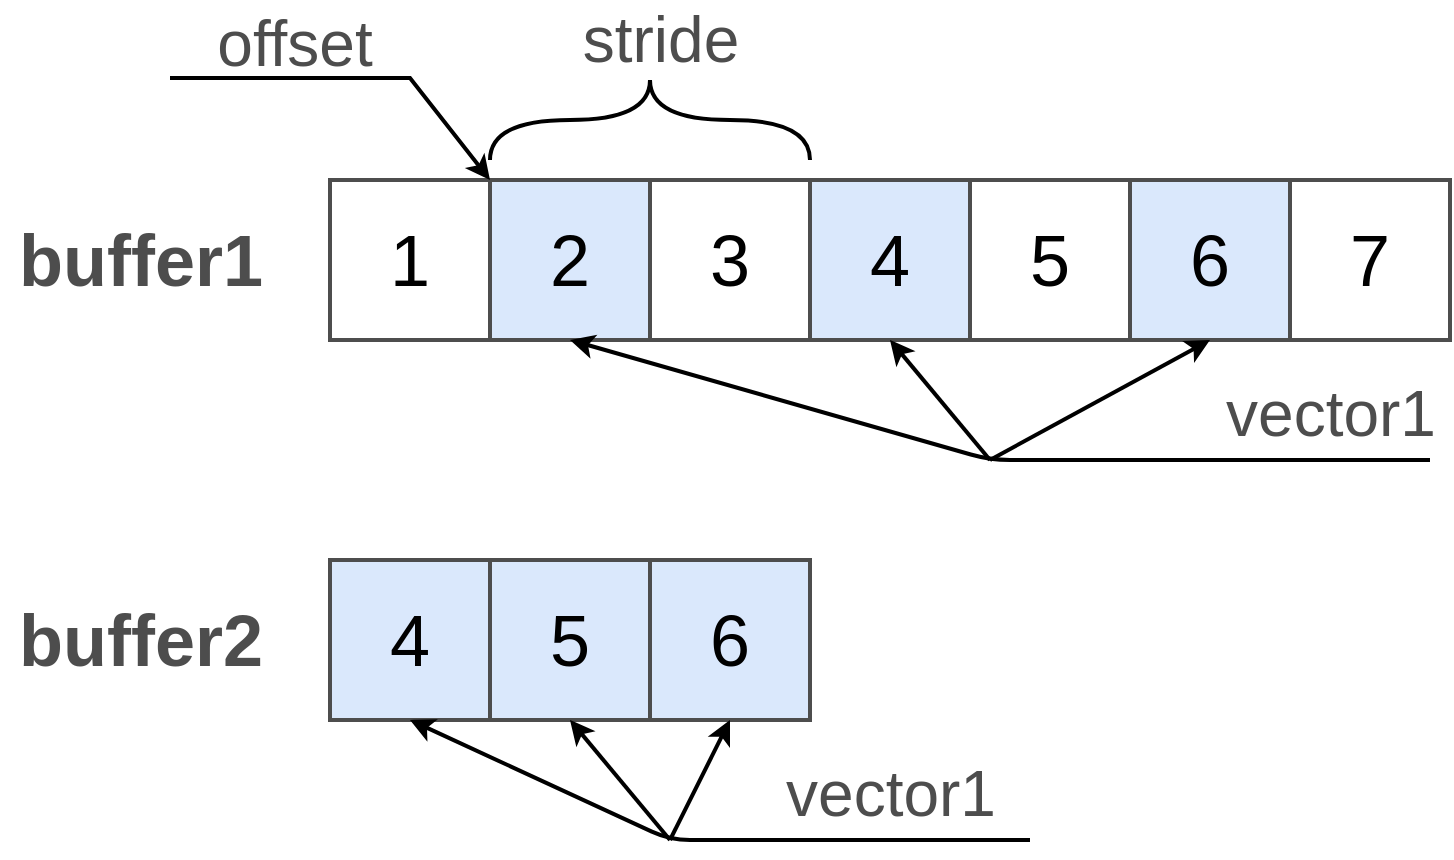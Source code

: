 <mxfile version="12.9.5" type="device" pages="2"><diagram id="aTM8LPScuUAz38lEN0Za" name="Variant 1"><mxGraphModel dx="1102" dy="621" grid="1" gridSize="10" guides="1" tooltips="1" connect="1" arrows="1" fold="1" page="1" pageScale="1" pageWidth="850" pageHeight="1100" math="0" shadow="0"><root><mxCell id="0"/><mxCell id="1" parent="0"/><mxCell id="53pj-5W00oCU04HnvwH--1" value="1" style="whiteSpace=wrap;html=1;aspect=fixed;strokeWidth=2;fontSize=36;strokeColor=#4D4D4D;" parent="1" vertex="1"><mxGeometry x="200" y="200" width="80" height="80" as="geometry"/></mxCell><mxCell id="53pj-5W00oCU04HnvwH--2" value="2" style="whiteSpace=wrap;html=1;aspect=fixed;strokeWidth=2;fontSize=36;fillColor=#dae8fc;strokeColor=#4D4D4D;" parent="1" vertex="1"><mxGeometry x="280" y="200" width="80" height="80" as="geometry"/></mxCell><mxCell id="53pj-5W00oCU04HnvwH--3" value="3" style="whiteSpace=wrap;html=1;aspect=fixed;strokeWidth=2;fontSize=36;strokeColor=#4D4D4D;" parent="1" vertex="1"><mxGeometry x="360" y="200" width="80" height="80" as="geometry"/></mxCell><mxCell id="53pj-5W00oCU04HnvwH--4" value="4" style="whiteSpace=wrap;html=1;aspect=fixed;strokeWidth=2;fontSize=36;fillColor=#dae8fc;strokeColor=#4D4D4D;" parent="1" vertex="1"><mxGeometry x="440" y="200" width="80" height="80" as="geometry"/></mxCell><mxCell id="53pj-5W00oCU04HnvwH--5" value="5" style="whiteSpace=wrap;html=1;aspect=fixed;strokeWidth=2;fontSize=36;strokeColor=#4D4D4D;" parent="1" vertex="1"><mxGeometry x="520" y="200" width="80" height="80" as="geometry"/></mxCell><mxCell id="53pj-5W00oCU04HnvwH--6" value="6" style="whiteSpace=wrap;html=1;aspect=fixed;strokeWidth=2;fontSize=36;fillColor=#dae8fc;strokeColor=#4D4D4D;" parent="1" vertex="1"><mxGeometry x="600" y="200" width="80" height="80" as="geometry"/></mxCell><mxCell id="53pj-5W00oCU04HnvwH--7" value="7" style="whiteSpace=wrap;html=1;aspect=fixed;strokeWidth=2;fontSize=36;strokeColor=#4D4D4D;" parent="1" vertex="1"><mxGeometry x="680" y="200" width="80" height="80" as="geometry"/></mxCell><mxCell id="53pj-5W00oCU04HnvwH--8" value="4" style="whiteSpace=wrap;html=1;aspect=fixed;strokeWidth=2;fontSize=36;fillColor=#dae8fc;strokeColor=#4D4D4D;" parent="1" vertex="1"><mxGeometry x="200" y="390" width="80" height="80" as="geometry"/></mxCell><mxCell id="53pj-5W00oCU04HnvwH--9" value="5" style="whiteSpace=wrap;html=1;aspect=fixed;strokeWidth=2;fontSize=36;fillColor=#dae8fc;strokeColor=#4D4D4D;" parent="1" vertex="1"><mxGeometry x="280" y="390" width="80" height="80" as="geometry"/></mxCell><mxCell id="53pj-5W00oCU04HnvwH--10" value="6" style="whiteSpace=wrap;html=1;aspect=fixed;strokeWidth=2;fontSize=36;fillColor=#dae8fc;strokeColor=#4D4D4D;" parent="1" vertex="1"><mxGeometry x="360" y="390" width="80" height="80" as="geometry"/></mxCell><mxCell id="53pj-5W00oCU04HnvwH--11" value="buffer2" style="text;html=1;align=center;verticalAlign=middle;resizable=0;points=[];autosize=1;fontSize=36;fontColor=#4D4D4D;fontStyle=1" parent="1" vertex="1"><mxGeometry x="35" y="405" width="140" height="50" as="geometry"/></mxCell><mxCell id="53pj-5W00oCU04HnvwH--12" value="buffer1" style="text;html=1;align=center;verticalAlign=middle;resizable=0;points=[];autosize=1;fontSize=36;fontColor=#4D4D4D;fontStyle=1" parent="1" vertex="1"><mxGeometry x="35" y="215" width="140" height="50" as="geometry"/></mxCell><mxCell id="eV_iuUyqOxmegbtJqlsC-6" value="" style="endArrow=classic;html=1;strokeWidth=2;fontSize=36;fontColor=#4D4D4D;entryX=0;entryY=0;entryDx=0;entryDy=0;rounded=0;" parent="1" target="53pj-5W00oCU04HnvwH--2" edge="1"><mxGeometry width="50" height="50" relative="1" as="geometry"><mxPoint x="120" y="149" as="sourcePoint"/><mxPoint x="280" y="189" as="targetPoint"/><Array as="points"><mxPoint x="240" y="149"/></Array></mxGeometry></mxCell><mxCell id="eV_iuUyqOxmegbtJqlsC-7" value="offset" style="text;html=1;align=center;verticalAlign=middle;resizable=0;points=[];autosize=1;fontSize=32;fontColor=#4D4D4D;" parent="1" vertex="1"><mxGeometry x="137" y="112" width="90" height="40" as="geometry"/></mxCell><mxCell id="eV_iuUyqOxmegbtJqlsC-8" value="" style="endArrow=none;html=1;strokeWidth=2;fontSize=32;fontColor=#4D4D4D;curved=1;" parent="1" edge="1"><mxGeometry width="50" height="50" relative="1" as="geometry"><mxPoint x="280" y="190" as="sourcePoint"/><mxPoint x="360" y="150" as="targetPoint"/><Array as="points"><mxPoint x="280" y="170"/><mxPoint x="360" y="170"/></Array></mxGeometry></mxCell><mxCell id="eV_iuUyqOxmegbtJqlsC-9" value="" style="endArrow=none;html=1;strokeWidth=2;fontSize=32;fontColor=#4D4D4D;curved=1;" parent="1" edge="1"><mxGeometry width="50" height="50" relative="1" as="geometry"><mxPoint x="360" y="150" as="sourcePoint"/><mxPoint x="440" y="190" as="targetPoint"/><Array as="points"><mxPoint x="360" y="170"/><mxPoint x="440" y="170"/></Array></mxGeometry></mxCell><mxCell id="eV_iuUyqOxmegbtJqlsC-10" value="stride" style="text;html=1;align=center;verticalAlign=middle;resizable=0;points=[];autosize=1;fontSize=32;fontColor=#4D4D4D;" parent="1" vertex="1"><mxGeometry x="320" y="110" width="90" height="40" as="geometry"/></mxCell><mxCell id="eV_iuUyqOxmegbtJqlsC-13" value="" style="endArrow=classic;html=1;strokeWidth=2;fontSize=32;fontColor=#4D4D4D;entryX=0.5;entryY=1;entryDx=0;entryDy=0;" parent="1" target="53pj-5W00oCU04HnvwH--2" edge="1"><mxGeometry width="50" height="50" relative="1" as="geometry"><mxPoint x="750" y="340" as="sourcePoint"/><mxPoint x="400" y="320" as="targetPoint"/><Array as="points"><mxPoint x="530" y="340"/></Array></mxGeometry></mxCell><mxCell id="lt7U9gZc8e1oX0yaDajk-1" value="vector1" style="text;html=1;align=center;verticalAlign=middle;resizable=0;points=[];autosize=1;fontSize=32;fontColor=#4D4D4D;" parent="1" vertex="1"><mxGeometry x="640" y="297" width="120" height="40" as="geometry"/></mxCell><mxCell id="lt7U9gZc8e1oX0yaDajk-2" value="" style="endArrow=classic;html=1;strokeWidth=2;fontSize=32;fontColor=#4D4D4D;entryX=0.5;entryY=1;entryDx=0;entryDy=0;" parent="1" target="53pj-5W00oCU04HnvwH--6" edge="1"><mxGeometry width="50" height="50" relative="1" as="geometry"><mxPoint x="530" y="340" as="sourcePoint"/><mxPoint x="400" y="320" as="targetPoint"/></mxGeometry></mxCell><mxCell id="lt7U9gZc8e1oX0yaDajk-3" value="" style="endArrow=classic;html=1;strokeWidth=2;fontSize=32;fontColor=#4D4D4D;entryX=0.5;entryY=1;entryDx=0;entryDy=0;" parent="1" target="53pj-5W00oCU04HnvwH--4" edge="1"><mxGeometry width="50" height="50" relative="1" as="geometry"><mxPoint x="530" y="340" as="sourcePoint"/><mxPoint x="400" y="320" as="targetPoint"/></mxGeometry></mxCell><mxCell id="lt7U9gZc8e1oX0yaDajk-7" value="" style="endArrow=classic;html=1;strokeWidth=2;fontSize=32;fontColor=#4D4D4D;entryX=0.5;entryY=1;entryDx=0;entryDy=0;" parent="1" target="53pj-5W00oCU04HnvwH--8" edge="1"><mxGeometry width="50" height="50" relative="1" as="geometry"><mxPoint x="550" y="530" as="sourcePoint"/><mxPoint x="160" y="470" as="targetPoint"/><Array as="points"><mxPoint x="370" y="530"/></Array></mxGeometry></mxCell><mxCell id="lt7U9gZc8e1oX0yaDajk-8" value="vector1" style="text;html=1;align=center;verticalAlign=middle;resizable=0;points=[];autosize=1;fontSize=32;fontColor=#4D4D4D;" parent="1" vertex="1"><mxGeometry x="420" y="487" width="120" height="40" as="geometry"/></mxCell><mxCell id="lt7U9gZc8e1oX0yaDajk-9" value="" style="endArrow=classic;html=1;strokeWidth=2;fontSize=32;fontColor=#4D4D4D;entryX=0.5;entryY=1;entryDx=0;entryDy=0;" parent="1" target="53pj-5W00oCU04HnvwH--10" edge="1"><mxGeometry width="50" height="50" relative="1" as="geometry"><mxPoint x="370" y="530" as="sourcePoint"/><mxPoint x="480" y="470" as="targetPoint"/></mxGeometry></mxCell><mxCell id="lt7U9gZc8e1oX0yaDajk-10" value="" style="endArrow=classic;html=1;strokeWidth=2;fontSize=32;fontColor=#4D4D4D;entryX=0.5;entryY=1;entryDx=0;entryDy=0;" parent="1" edge="1"><mxGeometry width="50" height="50" relative="1" as="geometry"><mxPoint x="370" y="530" as="sourcePoint"/><mxPoint x="320" y="470" as="targetPoint"/></mxGeometry></mxCell></root></mxGraphModel></diagram><diagram id="rYY_G4lO-OoI_OlC9Ofb" name="Variant 2"><mxGraphModel dx="2204" dy="1242" grid="1" gridSize="10" guides="1" tooltips="1" connect="1" arrows="1" fold="1" page="1" pageScale="1" pageWidth="850" pageHeight="1100" math="0" shadow="0"><root><mxCell id="waDRHq82gfWnb44cK3Ig-0"/><mxCell id="waDRHq82gfWnb44cK3Ig-1" parent="waDRHq82gfWnb44cK3Ig-0"/><mxCell id="waDRHq82gfWnb44cK3Ig-2" value="1" style="whiteSpace=wrap;html=1;aspect=fixed;strokeWidth=2;fontSize=36;strokeColor=#4D4D4D;" vertex="1" parent="waDRHq82gfWnb44cK3Ig-1"><mxGeometry x="200" y="200" width="80" height="80" as="geometry"/></mxCell><mxCell id="waDRHq82gfWnb44cK3Ig-3" value="2" style="whiteSpace=wrap;html=1;aspect=fixed;strokeWidth=2;fontSize=36;fillColor=#dae8fc;strokeColor=#4D4D4D;" vertex="1" parent="waDRHq82gfWnb44cK3Ig-1"><mxGeometry x="280" y="200" width="80" height="80" as="geometry"/></mxCell><mxCell id="waDRHq82gfWnb44cK3Ig-4" value="3" style="whiteSpace=wrap;html=1;aspect=fixed;strokeWidth=2;fontSize=36;strokeColor=#4D4D4D;" vertex="1" parent="waDRHq82gfWnb44cK3Ig-1"><mxGeometry x="360" y="200" width="80" height="80" as="geometry"/></mxCell><mxCell id="waDRHq82gfWnb44cK3Ig-5" value="4" style="whiteSpace=wrap;html=1;aspect=fixed;strokeWidth=2;fontSize=36;fillColor=#dae8fc;strokeColor=#4D4D4D;" vertex="1" parent="waDRHq82gfWnb44cK3Ig-1"><mxGeometry x="440" y="200" width="80" height="80" as="geometry"/></mxCell><mxCell id="waDRHq82gfWnb44cK3Ig-6" value="5" style="whiteSpace=wrap;html=1;aspect=fixed;strokeWidth=2;fontSize=36;strokeColor=#4D4D4D;" vertex="1" parent="waDRHq82gfWnb44cK3Ig-1"><mxGeometry x="520" y="200" width="80" height="80" as="geometry"/></mxCell><mxCell id="waDRHq82gfWnb44cK3Ig-7" value="6" style="whiteSpace=wrap;html=1;aspect=fixed;strokeWidth=2;fontSize=36;fillColor=#dae8fc;strokeColor=#4D4D4D;" vertex="1" parent="waDRHq82gfWnb44cK3Ig-1"><mxGeometry x="600" y="200" width="80" height="80" as="geometry"/></mxCell><mxCell id="waDRHq82gfWnb44cK3Ig-8" value="7" style="whiteSpace=wrap;html=1;aspect=fixed;strokeWidth=2;fontSize=36;strokeColor=#4D4D4D;" vertex="1" parent="waDRHq82gfWnb44cK3Ig-1"><mxGeometry x="680" y="200" width="80" height="80" as="geometry"/></mxCell><mxCell id="waDRHq82gfWnb44cK3Ig-9" value="4" style="whiteSpace=wrap;html=1;aspect=fixed;strokeWidth=2;fontSize=36;fillColor=#dae8fc;strokeColor=#4D4D4D;" vertex="1" parent="waDRHq82gfWnb44cK3Ig-1"><mxGeometry x="200" y="480" width="80" height="80" as="geometry"/></mxCell><mxCell id="waDRHq82gfWnb44cK3Ig-10" value="5" style="whiteSpace=wrap;html=1;aspect=fixed;strokeWidth=2;fontSize=36;fillColor=#dae8fc;strokeColor=#4D4D4D;" vertex="1" parent="waDRHq82gfWnb44cK3Ig-1"><mxGeometry x="280" y="480" width="80" height="80" as="geometry"/></mxCell><mxCell id="waDRHq82gfWnb44cK3Ig-11" value="6" style="whiteSpace=wrap;html=1;aspect=fixed;strokeWidth=2;fontSize=36;fillColor=#dae8fc;strokeColor=#4D4D4D;" vertex="1" parent="waDRHq82gfWnb44cK3Ig-1"><mxGeometry x="360" y="480" width="80" height="80" as="geometry"/></mxCell><mxCell id="waDRHq82gfWnb44cK3Ig-12" value="buffer2" style="text;html=1;align=center;verticalAlign=middle;resizable=0;points=[];autosize=1;fontSize=36;fontColor=#4D4D4D;fontStyle=1" vertex="1" parent="waDRHq82gfWnb44cK3Ig-1"><mxGeometry x="250" y="650" width="140" height="50" as="geometry"/></mxCell><mxCell id="waDRHq82gfWnb44cK3Ig-13" value="buffer1" style="text;html=1;align=center;verticalAlign=middle;resizable=0;points=[];autosize=1;fontSize=36;fontColor=#4D4D4D;fontStyle=1" vertex="1" parent="waDRHq82gfWnb44cK3Ig-1"><mxGeometry x="680" y="130" width="140" height="50" as="geometry"/></mxCell><mxCell id="waDRHq82gfWnb44cK3Ig-14" value="" style="endArrow=none;html=1;fontSize=36;curved=1;strokeWidth=2;" edge="1" parent="waDRHq82gfWnb44cK3Ig-1"><mxGeometry width="50" height="50" relative="1" as="geometry"><mxPoint x="180" y="960" as="sourcePoint"/><mxPoint x="460" y="890" as="targetPoint"/><Array as="points"><mxPoint x="180" y="930"/><mxPoint x="460" y="930"/></Array></mxGeometry></mxCell><mxCell id="waDRHq82gfWnb44cK3Ig-17" value="" style="endArrow=none;html=1;fontSize=36;curved=1;strokeWidth=2;" edge="1" parent="waDRHq82gfWnb44cK3Ig-1"><mxGeometry width="50" height="50" relative="1" as="geometry"><mxPoint x="460" y="890" as="sourcePoint"/><mxPoint x="740" y="960" as="targetPoint"/><Array as="points"><mxPoint x="460" y="930"/><mxPoint x="740" y="930"/></Array></mxGeometry></mxCell><mxCell id="waDRHq82gfWnb44cK3Ig-18" value="" style="endArrow=none;html=1;strokeWidth=2;fontSize=36;curved=1;" edge="1" parent="waDRHq82gfWnb44cK3Ig-1"><mxGeometry width="50" height="50" relative="1" as="geometry"><mxPoint x="320" y="640" as="sourcePoint"/><mxPoint x="440" y="570" as="targetPoint"/><Array as="points"><mxPoint x="320" y="590"/><mxPoint x="440" y="600"/></Array></mxGeometry></mxCell><mxCell id="waDRHq82gfWnb44cK3Ig-19" value="" style="endArrow=none;html=1;strokeWidth=2;fontSize=36;curved=1;" edge="1" parent="waDRHq82gfWnb44cK3Ig-1"><mxGeometry width="50" height="50" relative="1" as="geometry"><mxPoint x="200" y="570" as="sourcePoint"/><mxPoint x="320" y="640" as="targetPoint"/><Array as="points"><mxPoint x="200" y="600"/><mxPoint x="320" y="600"/></Array></mxGeometry></mxCell><mxCell id="UFrpNi8Ocu_w9hDEVaIb-0" value="" style="endArrow=classic;html=1;strokeWidth=2;fontSize=36;fontColor=#4D4D4D;rounded=0;flipH=0;" edge="1" parent="waDRHq82gfWnb44cK3Ig-1"><mxGeometry width="50" height="50" relative="1" as="geometry"><mxPoint x="120" y="330" as="sourcePoint"/><mxPoint x="280" y="280" as="targetPoint"/><Array as="points"><mxPoint x="240" y="330"/></Array></mxGeometry></mxCell><mxCell id="UFrpNi8Ocu_w9hDEVaIb-1" value="offset" style="text;html=1;align=center;verticalAlign=middle;resizable=0;points=[];autosize=1;fontSize=32;fontColor=#4D4D4D;flipH=0;" vertex="1" parent="waDRHq82gfWnb44cK3Ig-1"><mxGeometry x="130" y="290" width="90" height="40" as="geometry"/></mxCell><mxCell id="UFrpNi8Ocu_w9hDEVaIb-2" value="" style="endArrow=none;html=1;strokeWidth=2;fontSize=32;fontColor=#4D4D4D;curved=1;flipH=1;" edge="1" parent="waDRHq82gfWnb44cK3Ig-1"><mxGeometry width="50" height="50" relative="1" as="geometry"><mxPoint x="280" y="321" as="sourcePoint"/><mxPoint x="360" y="281" as="targetPoint"/><Array as="points"><mxPoint x="280" y="301"/><mxPoint x="360" y="301"/></Array></mxGeometry></mxCell><mxCell id="UFrpNi8Ocu_w9hDEVaIb-3" value="" style="endArrow=none;html=1;strokeWidth=2;fontSize=32;fontColor=#4D4D4D;curved=1;flipH=1;" edge="1" parent="waDRHq82gfWnb44cK3Ig-1"><mxGeometry width="50" height="50" relative="1" as="geometry"><mxPoint x="360" y="281" as="sourcePoint"/><mxPoint x="440" y="321" as="targetPoint"/><Array as="points"><mxPoint x="360" y="301"/><mxPoint x="440" y="301"/></Array></mxGeometry></mxCell><mxCell id="UFrpNi8Ocu_w9hDEVaIb-4" value="stride" style="text;html=1;align=center;verticalAlign=middle;resizable=0;points=[];autosize=1;fontSize=32;fontColor=#4D4D4D;flipH=1;" vertex="1" parent="waDRHq82gfWnb44cK3Ig-1"><mxGeometry x="310" y="320" width="90" height="40" as="geometry"/></mxCell><mxCell id="fqwlYQF7bGfiTBEhEbcF-0" value="" style="endArrow=classic;html=1;strokeWidth=2;fontSize=32;fontColor=#4D4D4D;entryX=0.5;entryY=1;entryDx=0;entryDy=0;" edge="1" parent="waDRHq82gfWnb44cK3Ig-1"><mxGeometry width="50" height="50" relative="1" as="geometry"><mxPoint x="750" y="340" as="sourcePoint"/><mxPoint x="320" y="280" as="targetPoint"/><Array as="points"><mxPoint x="530" y="340"/></Array></mxGeometry></mxCell><mxCell id="fqwlYQF7bGfiTBEhEbcF-1" value="vector1" style="text;html=1;align=center;verticalAlign=middle;resizable=0;points=[];autosize=1;fontSize=32;fontColor=#4D4D4D;" vertex="1" parent="waDRHq82gfWnb44cK3Ig-1"><mxGeometry x="640" y="297" width="120" height="40" as="geometry"/></mxCell><mxCell id="fqwlYQF7bGfiTBEhEbcF-2" value="" style="endArrow=classic;html=1;strokeWidth=2;fontSize=32;fontColor=#4D4D4D;entryX=0.5;entryY=1;entryDx=0;entryDy=0;" edge="1" parent="waDRHq82gfWnb44cK3Ig-1"><mxGeometry width="50" height="50" relative="1" as="geometry"><mxPoint x="530" y="340" as="sourcePoint"/><mxPoint x="640" y="280" as="targetPoint"/></mxGeometry></mxCell><mxCell id="fqwlYQF7bGfiTBEhEbcF-3" value="" style="endArrow=classic;html=1;strokeWidth=2;fontSize=32;fontColor=#4D4D4D;entryX=0.5;entryY=1;entryDx=0;entryDy=0;" edge="1" parent="waDRHq82gfWnb44cK3Ig-1"><mxGeometry width="50" height="50" relative="1" as="geometry"><mxPoint x="530" y="340" as="sourcePoint"/><mxPoint x="480" y="280" as="targetPoint"/></mxGeometry></mxCell></root></mxGraphModel></diagram></mxfile>